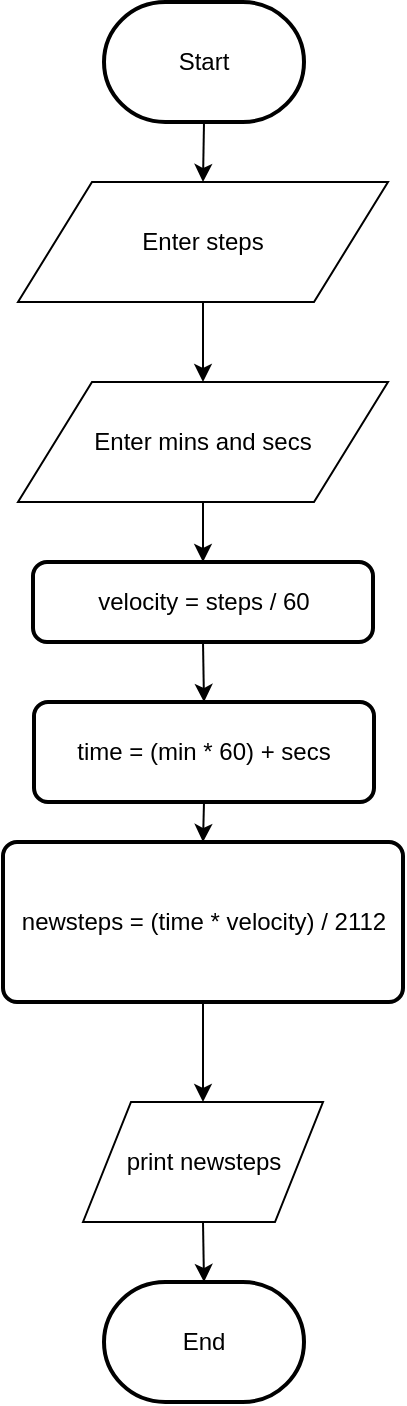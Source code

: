 <mxfile version="11.3.0" type="github" pages="1"><diagram id="z-S-XtC33y5ax5CGs8fZ" name="Page-1"><mxGraphModel dx="848" dy="387" grid="1" gridSize="10" guides="1" tooltips="1" connect="1" arrows="1" fold="1" page="1" pageScale="1" pageWidth="850" pageHeight="1100" math="0" shadow="0"><root><mxCell id="0"/><mxCell id="1" parent="0"/><mxCell id="lw7vP6Jju1hPRGqePa7z-5" value="" style="edgeStyle=orthogonalEdgeStyle;rounded=0;orthogonalLoop=1;jettySize=auto;html=1;" edge="1" parent="1" source="lw7vP6Jju1hPRGqePa7z-1" target="lw7vP6Jju1hPRGqePa7z-4"><mxGeometry relative="1" as="geometry"/></mxCell><mxCell id="lw7vP6Jju1hPRGqePa7z-1" value="Enter steps" style="shape=parallelogram;perimeter=parallelogramPerimeter;whiteSpace=wrap;html=1;" vertex="1" parent="1"><mxGeometry x="332" y="120" width="185" height="60" as="geometry"/></mxCell><mxCell id="lw7vP6Jju1hPRGqePa7z-9" style="edgeStyle=orthogonalEdgeStyle;rounded=0;orthogonalLoop=1;jettySize=auto;html=1;exitX=0.5;exitY=1;exitDx=0;exitDy=0;entryX=0.5;entryY=0;entryDx=0;entryDy=0;" edge="1" parent="1" source="lw7vP6Jju1hPRGqePa7z-4" target="lw7vP6Jju1hPRGqePa7z-7"><mxGeometry relative="1" as="geometry"/></mxCell><mxCell id="lw7vP6Jju1hPRGqePa7z-4" value="Enter mins and secs" style="shape=parallelogram;perimeter=parallelogramPerimeter;whiteSpace=wrap;html=1;" vertex="1" parent="1"><mxGeometry x="332" y="220" width="185" height="60" as="geometry"/></mxCell><mxCell id="lw7vP6Jju1hPRGqePa7z-3" style="edgeStyle=orthogonalEdgeStyle;rounded=0;orthogonalLoop=1;jettySize=auto;html=1;exitX=0.5;exitY=1;exitDx=0;exitDy=0;exitPerimeter=0;entryX=0.5;entryY=0;entryDx=0;entryDy=0;" edge="1" parent="1" source="lw7vP6Jju1hPRGqePa7z-2" target="lw7vP6Jju1hPRGqePa7z-1"><mxGeometry relative="1" as="geometry"/></mxCell><mxCell id="lw7vP6Jju1hPRGqePa7z-2" value="Start" style="strokeWidth=2;html=1;shape=mxgraph.flowchart.terminator;whiteSpace=wrap;" vertex="1" parent="1"><mxGeometry x="375" y="30" width="100" height="60" as="geometry"/></mxCell><mxCell id="lw7vP6Jju1hPRGqePa7z-10" style="edgeStyle=orthogonalEdgeStyle;rounded=0;orthogonalLoop=1;jettySize=auto;html=1;exitX=0.5;exitY=1;exitDx=0;exitDy=0;entryX=0.5;entryY=0;entryDx=0;entryDy=0;" edge="1" parent="1" source="lw7vP6Jju1hPRGqePa7z-7" target="lw7vP6Jju1hPRGqePa7z-8"><mxGeometry relative="1" as="geometry"/></mxCell><mxCell id="lw7vP6Jju1hPRGqePa7z-7" value="velocity = steps / 60" style="rounded=1;whiteSpace=wrap;html=1;absoluteArcSize=1;arcSize=14;strokeWidth=2;" vertex="1" parent="1"><mxGeometry x="339.5" y="310" width="170" height="40" as="geometry"/></mxCell><mxCell id="lw7vP6Jju1hPRGqePa7z-12" style="edgeStyle=orthogonalEdgeStyle;rounded=0;orthogonalLoop=1;jettySize=auto;html=1;exitX=0.5;exitY=1;exitDx=0;exitDy=0;entryX=0.5;entryY=0;entryDx=0;entryDy=0;" edge="1" parent="1" source="lw7vP6Jju1hPRGqePa7z-8" target="lw7vP6Jju1hPRGqePa7z-11"><mxGeometry relative="1" as="geometry"/></mxCell><mxCell id="lw7vP6Jju1hPRGqePa7z-8" value="time = (min * 60) + secs" style="rounded=1;whiteSpace=wrap;html=1;absoluteArcSize=1;arcSize=14;strokeWidth=2;" vertex="1" parent="1"><mxGeometry x="340" y="380" width="170" height="50" as="geometry"/></mxCell><mxCell id="lw7vP6Jju1hPRGqePa7z-18" style="edgeStyle=orthogonalEdgeStyle;rounded=0;orthogonalLoop=1;jettySize=auto;html=1;exitX=0.5;exitY=1;exitDx=0;exitDy=0;entryX=0.5;entryY=0;entryDx=0;entryDy=0;" edge="1" parent="1" source="lw7vP6Jju1hPRGqePa7z-11" target="lw7vP6Jju1hPRGqePa7z-17"><mxGeometry relative="1" as="geometry"/></mxCell><mxCell id="lw7vP6Jju1hPRGqePa7z-11" value="newsteps = (time * velocity) / 2112" style="rounded=1;whiteSpace=wrap;html=1;absoluteArcSize=1;arcSize=14;strokeWidth=2;" vertex="1" parent="1"><mxGeometry x="324.5" y="450" width="200" height="80" as="geometry"/></mxCell><mxCell id="lw7vP6Jju1hPRGqePa7z-21" style="edgeStyle=orthogonalEdgeStyle;rounded=0;orthogonalLoop=1;jettySize=auto;html=1;exitX=0.5;exitY=1;exitDx=0;exitDy=0;entryX=0.5;entryY=0;entryDx=0;entryDy=0;entryPerimeter=0;" edge="1" parent="1" source="lw7vP6Jju1hPRGqePa7z-17" target="lw7vP6Jju1hPRGqePa7z-20"><mxGeometry relative="1" as="geometry"/></mxCell><mxCell id="lw7vP6Jju1hPRGqePa7z-17" value="print newsteps" style="shape=parallelogram;perimeter=parallelogramPerimeter;whiteSpace=wrap;html=1;" vertex="1" parent="1"><mxGeometry x="364.5" y="580" width="120" height="60" as="geometry"/></mxCell><mxCell id="lw7vP6Jju1hPRGqePa7z-20" value="End" style="strokeWidth=2;html=1;shape=mxgraph.flowchart.terminator;whiteSpace=wrap;" vertex="1" parent="1"><mxGeometry x="375" y="670" width="100" height="60" as="geometry"/></mxCell></root></mxGraphModel></diagram></mxfile>